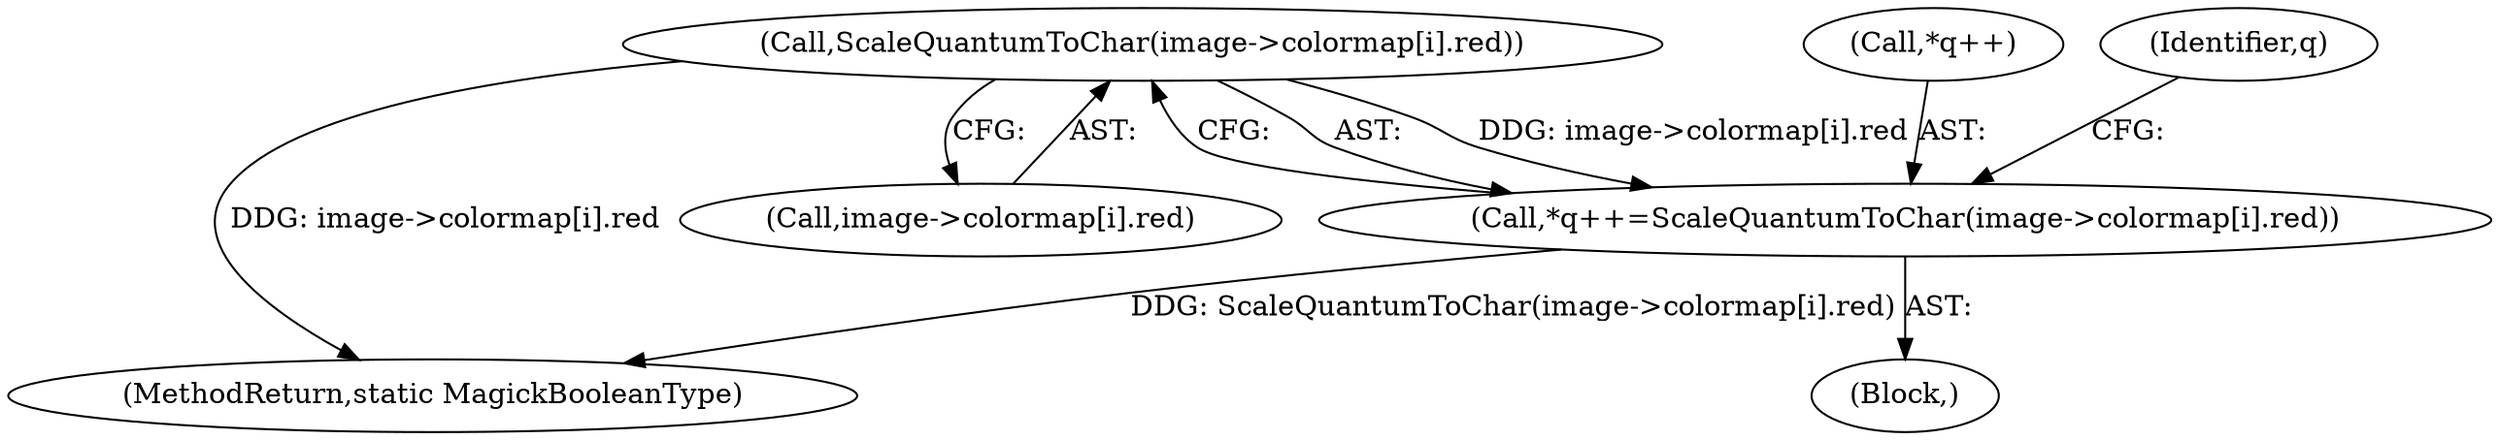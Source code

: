 digraph "0_ImageMagick_560e6e512961008938aa1d1b9aab06347b1c8f9b@array" {
"1000606" [label="(Call,ScaleQuantumToChar(image->colormap[i].red))"];
"1000602" [label="(Call,*q++=ScaleQuantumToChar(image->colormap[i].red))"];
"1000601" [label="(Block,)"];
"1001357" [label="(MethodReturn,static MagickBooleanType)"];
"1000607" [label="(Call,image->colormap[i].red)"];
"1000603" [label="(Call,*q++)"];
"1000606" [label="(Call,ScaleQuantumToChar(image->colormap[i].red))"];
"1000617" [label="(Identifier,q)"];
"1000602" [label="(Call,*q++=ScaleQuantumToChar(image->colormap[i].red))"];
"1000606" -> "1000602"  [label="AST: "];
"1000606" -> "1000607"  [label="CFG: "];
"1000607" -> "1000606"  [label="AST: "];
"1000602" -> "1000606"  [label="CFG: "];
"1000606" -> "1001357"  [label="DDG: image->colormap[i].red"];
"1000606" -> "1000602"  [label="DDG: image->colormap[i].red"];
"1000602" -> "1000601"  [label="AST: "];
"1000603" -> "1000602"  [label="AST: "];
"1000617" -> "1000602"  [label="CFG: "];
"1000602" -> "1001357"  [label="DDG: ScaleQuantumToChar(image->colormap[i].red)"];
}
